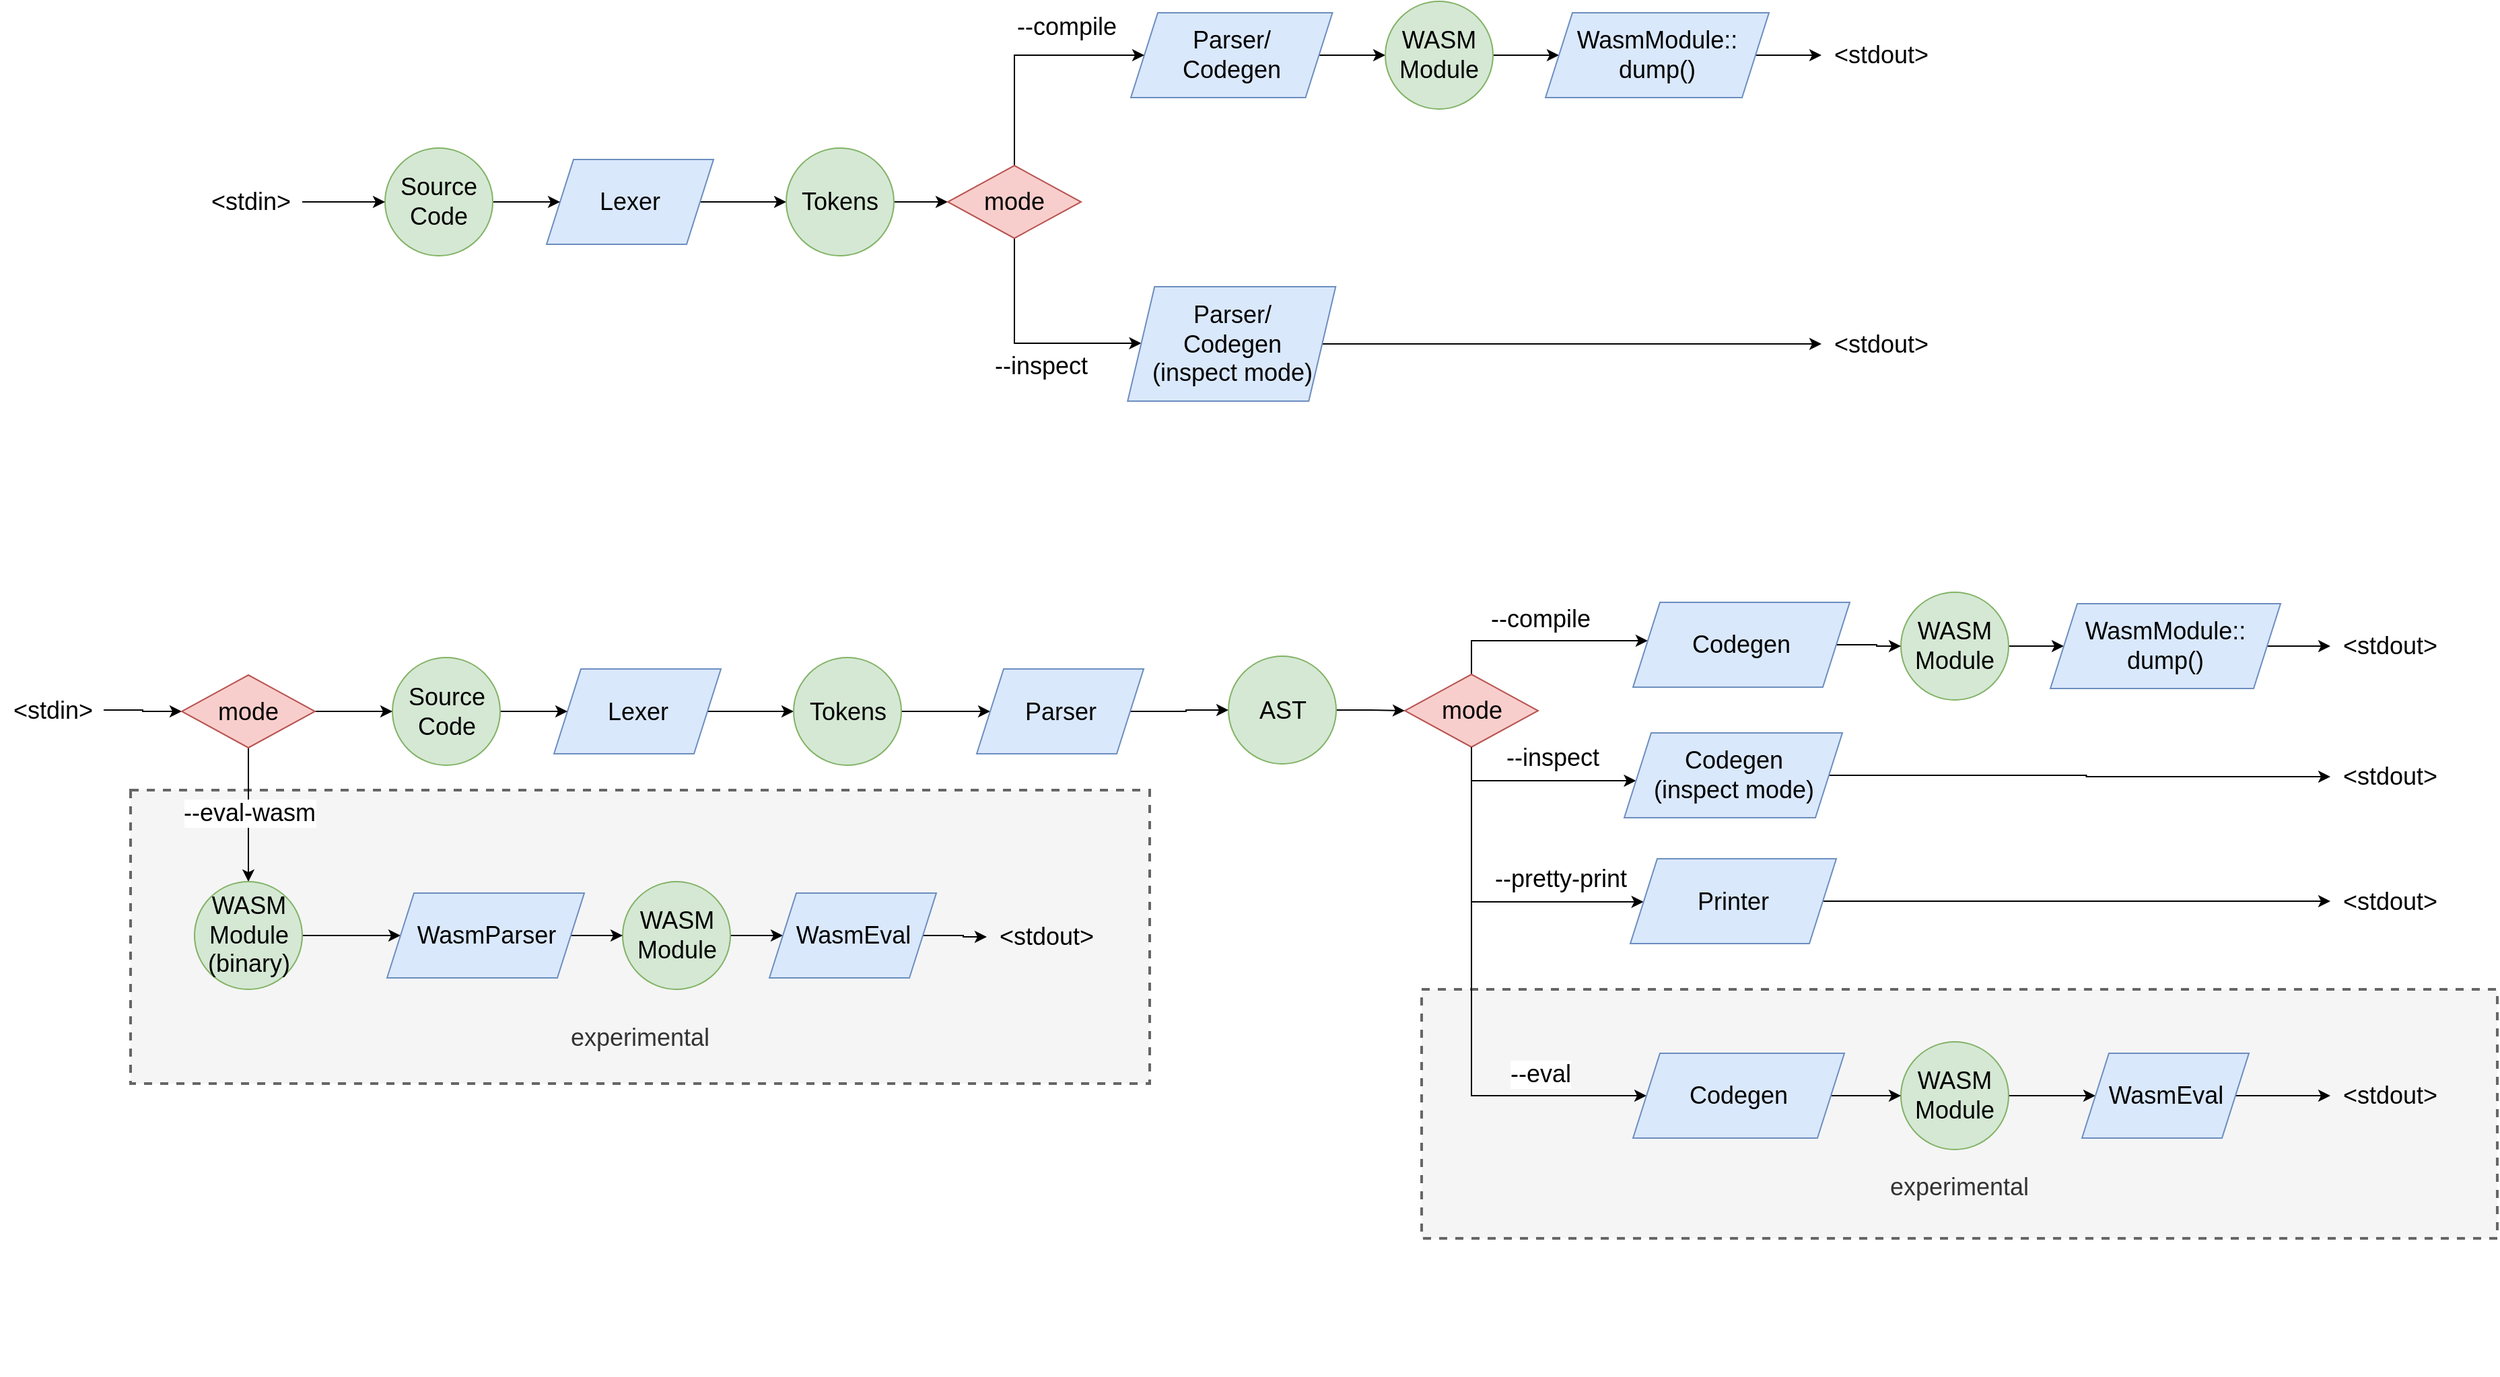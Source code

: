 <mxfile version="26.0.3">
  <diagram id="AbHQgqwoXXFSyTaT5g03" name="Page-7">
    <mxGraphModel dx="3058" dy="1113" grid="0" gridSize="10" guides="1" tooltips="1" connect="1" arrows="1" fold="1" page="0" pageScale="1" pageWidth="850" pageHeight="1100" math="0" shadow="0">
      <root>
        <mxCell id="0" />
        <mxCell id="1" parent="0" />
        <mxCell id="nTb2gCQwwD2bBDxWEyKQ-153" value="&lt;div&gt;&lt;br&gt;&lt;/div&gt;&lt;div&gt;&lt;br&gt;&lt;/div&gt;&lt;div&gt;&lt;br&gt;&lt;/div&gt;&lt;div&gt;&lt;br&gt;&lt;/div&gt;&lt;div&gt;&lt;br&gt;&lt;/div&gt;&lt;div&gt;&lt;br&gt;&lt;/div&gt;&lt;div&gt;&lt;br&gt;&lt;/div&gt;&lt;div&gt;&lt;br&gt;&lt;/div&gt;&lt;div&gt;&lt;br&gt;&lt;/div&gt;&lt;div&gt;&lt;br&gt;&lt;/div&gt;&lt;div&gt;&lt;br&gt;&lt;/div&gt;experimental&lt;div&gt;&lt;br&gt;&lt;/div&gt;&lt;div&gt;&lt;br&gt;&lt;/div&gt;&lt;div&gt;&lt;br&gt;&lt;/div&gt;&lt;div&gt;&lt;br&gt;&lt;/div&gt;&lt;div&gt;&lt;br&gt;&lt;/div&gt;&lt;div&gt;&lt;br&gt;&lt;/div&gt;" style="rounded=0;whiteSpace=wrap;html=1;dashed=1;strokeWidth=2;fillColor=#f5f5f5;fontColor=#333333;strokeColor=#666666;fontSize=18;" vertex="1" parent="1">
          <mxGeometry x="-3" y="1010" width="799" height="185" as="geometry" />
        </mxCell>
        <mxCell id="nTb2gCQwwD2bBDxWEyKQ-152" value="&lt;div&gt;&lt;br&gt;&lt;/div&gt;&lt;div&gt;&lt;br&gt;&lt;/div&gt;&lt;div&gt;&lt;br&gt;&lt;/div&gt;&lt;div&gt;&lt;br&gt;&lt;/div&gt;&lt;div&gt;&lt;br&gt;&lt;/div&gt;&lt;div&gt;&lt;br&gt;&lt;/div&gt;&lt;div&gt;&lt;br&gt;&lt;/div&gt;&lt;div&gt;&lt;br&gt;&lt;/div&gt;&lt;div&gt;&lt;br&gt;&lt;/div&gt;&lt;div&gt;&lt;br&gt;&lt;/div&gt;&lt;div&gt;&lt;br&gt;&lt;/div&gt;&lt;div&gt;&lt;br&gt;&lt;/div&gt;&lt;div&gt;&lt;br&gt;&lt;/div&gt;experimental&lt;div&gt;&lt;br&gt;&lt;/div&gt;&lt;div&gt;&lt;br&gt;&lt;/div&gt;&lt;div&gt;&lt;br&gt;&lt;/div&gt;&lt;div&gt;&lt;br&gt;&lt;/div&gt;&lt;div&gt;&lt;br&gt;&lt;/div&gt;&lt;div&gt;&lt;br&gt;&lt;/div&gt;" style="rounded=0;whiteSpace=wrap;html=1;dashed=1;strokeWidth=2;fillColor=#f5f5f5;fontColor=#333333;strokeColor=#666666;fontSize=18;" vertex="1" parent="1">
          <mxGeometry x="-962" y="862" width="757" height="218" as="geometry" />
        </mxCell>
        <mxCell id="nTb2gCQwwD2bBDxWEyKQ-57" style="edgeStyle=orthogonalEdgeStyle;rounded=0;orthogonalLoop=1;jettySize=auto;html=1;fontSize=18;fontStyle=0" edge="1" parent="1" source="nTb2gCQwwD2bBDxWEyKQ-5" target="nTb2gCQwwD2bBDxWEyKQ-8">
          <mxGeometry relative="1" as="geometry" />
        </mxCell>
        <mxCell id="nTb2gCQwwD2bBDxWEyKQ-5" value="Lexer" style="shape=parallelogram;perimeter=parallelogramPerimeter;whiteSpace=wrap;html=1;fixedSize=1;fontSize=18;fontStyle=0;fillColor=#dae8fc;strokeColor=#6c8ebf;" vertex="1" parent="1">
          <mxGeometry x="-653" y="393.5" width="124" height="63" as="geometry" />
        </mxCell>
        <mxCell id="nTb2gCQwwD2bBDxWEyKQ-7" style="edgeStyle=orthogonalEdgeStyle;rounded=0;orthogonalLoop=1;jettySize=auto;html=1;fontSize=18;fontStyle=0" edge="1" parent="1" source="nTb2gCQwwD2bBDxWEyKQ-6" target="nTb2gCQwwD2bBDxWEyKQ-5">
          <mxGeometry relative="1" as="geometry" />
        </mxCell>
        <mxCell id="nTb2gCQwwD2bBDxWEyKQ-6" value="Source&lt;div&gt;Code&lt;/div&gt;" style="ellipse;whiteSpace=wrap;html=1;aspect=fixed;fontSize=18;fontStyle=0;fillColor=#d5e8d4;strokeColor=#82b366;" vertex="1" parent="1">
          <mxGeometry x="-773" y="385" width="80" height="80" as="geometry" />
        </mxCell>
        <mxCell id="nTb2gCQwwD2bBDxWEyKQ-88" style="edgeStyle=orthogonalEdgeStyle;rounded=0;orthogonalLoop=1;jettySize=auto;html=1;fontSize=18;fontStyle=0" edge="1" parent="1" source="nTb2gCQwwD2bBDxWEyKQ-8" target="nTb2gCQwwD2bBDxWEyKQ-45">
          <mxGeometry relative="1" as="geometry" />
        </mxCell>
        <mxCell id="nTb2gCQwwD2bBDxWEyKQ-8" value="Tokens" style="ellipse;whiteSpace=wrap;html=1;aspect=fixed;fontSize=18;fontStyle=0;fillColor=#d5e8d4;strokeColor=#82b366;" vertex="1" parent="1">
          <mxGeometry x="-475" y="385" width="80" height="80" as="geometry" />
        </mxCell>
        <mxCell id="nTb2gCQwwD2bBDxWEyKQ-93" style="edgeStyle=orthogonalEdgeStyle;rounded=0;orthogonalLoop=1;jettySize=auto;html=1;fontSize=18;fontStyle=0" edge="1" parent="1" source="nTb2gCQwwD2bBDxWEyKQ-10" target="nTb2gCQwwD2bBDxWEyKQ-12">
          <mxGeometry relative="1" as="geometry" />
        </mxCell>
        <mxCell id="nTb2gCQwwD2bBDxWEyKQ-10" value="Parser/&lt;div&gt;Codegen&lt;/div&gt;" style="shape=parallelogram;perimeter=parallelogramPerimeter;whiteSpace=wrap;html=1;fixedSize=1;fontSize=18;fontStyle=0;fillColor=#dae8fc;strokeColor=#6c8ebf;" vertex="1" parent="1">
          <mxGeometry x="-219" y="284.5" width="149.75" height="63" as="geometry" />
        </mxCell>
        <mxCell id="nTb2gCQwwD2bBDxWEyKQ-15" style="edgeStyle=orthogonalEdgeStyle;rounded=0;orthogonalLoop=1;jettySize=auto;html=1;fontSize=18;fontStyle=0" edge="1" parent="1" source="nTb2gCQwwD2bBDxWEyKQ-12" target="nTb2gCQwwD2bBDxWEyKQ-13">
          <mxGeometry relative="1" as="geometry" />
        </mxCell>
        <mxCell id="nTb2gCQwwD2bBDxWEyKQ-12" value="WASM&lt;div&gt;Module&lt;/div&gt;" style="ellipse;whiteSpace=wrap;html=1;aspect=fixed;fontSize=18;fontStyle=0;fillColor=#d5e8d4;strokeColor=#82b366;" vertex="1" parent="1">
          <mxGeometry x="-30" y="276" width="80" height="80" as="geometry" />
        </mxCell>
        <mxCell id="nTb2gCQwwD2bBDxWEyKQ-22" style="edgeStyle=orthogonalEdgeStyle;rounded=0;orthogonalLoop=1;jettySize=auto;html=1;fontSize=18;fontStyle=0" edge="1" parent="1" source="nTb2gCQwwD2bBDxWEyKQ-13" target="nTb2gCQwwD2bBDxWEyKQ-21">
          <mxGeometry relative="1" as="geometry" />
        </mxCell>
        <mxCell id="nTb2gCQwwD2bBDxWEyKQ-13" value="WasmModule::&lt;div&gt;dump()&lt;/div&gt;" style="shape=parallelogram;perimeter=parallelogramPerimeter;whiteSpace=wrap;html=1;fixedSize=1;fontSize=18;fontStyle=0;fillColor=#dae8fc;strokeColor=#6c8ebf;" vertex="1" parent="1">
          <mxGeometry x="89" y="284.5" width="166" height="63" as="geometry" />
        </mxCell>
        <mxCell id="nTb2gCQwwD2bBDxWEyKQ-19" style="edgeStyle=orthogonalEdgeStyle;rounded=0;orthogonalLoop=1;jettySize=auto;html=1;fontSize=18;fontStyle=0" edge="1" parent="1" source="nTb2gCQwwD2bBDxWEyKQ-18" target="nTb2gCQwwD2bBDxWEyKQ-6">
          <mxGeometry relative="1" as="geometry" />
        </mxCell>
        <mxCell id="nTb2gCQwwD2bBDxWEyKQ-18" value="&amp;lt;stdin&amp;gt;" style="text;html=1;align=center;verticalAlign=middle;resizable=0;points=[];autosize=1;strokeColor=none;fillColor=none;fontSize=18;fontStyle=0" vertex="1" parent="1">
          <mxGeometry x="-911.5" y="408" width="77" height="34" as="geometry" />
        </mxCell>
        <mxCell id="nTb2gCQwwD2bBDxWEyKQ-21" value="&amp;lt;stdout&amp;gt;" style="text;html=1;align=center;verticalAlign=middle;resizable=0;points=[];autosize=1;strokeColor=none;fillColor=none;fontSize=18;fontStyle=0" vertex="1" parent="1">
          <mxGeometry x="294" y="299" width="88" height="34" as="geometry" />
        </mxCell>
        <mxCell id="nTb2gCQwwD2bBDxWEyKQ-89" style="edgeStyle=orthogonalEdgeStyle;rounded=0;orthogonalLoop=1;jettySize=auto;html=1;fontSize=18;fontStyle=0" edge="1" parent="1" source="nTb2gCQwwD2bBDxWEyKQ-45" target="nTb2gCQwwD2bBDxWEyKQ-10">
          <mxGeometry relative="1" as="geometry">
            <Array as="points">
              <mxPoint x="-305" y="316" />
            </Array>
          </mxGeometry>
        </mxCell>
        <mxCell id="nTb2gCQwwD2bBDxWEyKQ-91" value="--compile" style="edgeLabel;html=1;align=center;verticalAlign=middle;resizable=0;points=[];fontSize=18;fontStyle=0" vertex="1" connectable="0" parent="nTb2gCQwwD2bBDxWEyKQ-89">
          <mxGeometry x="-0.05" y="-4" relative="1" as="geometry">
            <mxPoint x="35" y="-25" as="offset" />
          </mxGeometry>
        </mxCell>
        <mxCell id="nTb2gCQwwD2bBDxWEyKQ-90" style="edgeStyle=orthogonalEdgeStyle;rounded=0;orthogonalLoop=1;jettySize=auto;html=1;fontSize=18;fontStyle=0" edge="1" parent="1" source="nTb2gCQwwD2bBDxWEyKQ-45" target="nTb2gCQwwD2bBDxWEyKQ-86">
          <mxGeometry relative="1" as="geometry">
            <Array as="points">
              <mxPoint x="-305" y="530" />
            </Array>
          </mxGeometry>
        </mxCell>
        <mxCell id="nTb2gCQwwD2bBDxWEyKQ-92" value="--inspect" style="edgeLabel;html=1;align=center;verticalAlign=middle;resizable=0;points=[];fontSize=18;fontStyle=0" vertex="1" connectable="0" parent="nTb2gCQwwD2bBDxWEyKQ-90">
          <mxGeometry x="0.188" y="-3" relative="1" as="geometry">
            <mxPoint x="-5" y="14" as="offset" />
          </mxGeometry>
        </mxCell>
        <mxCell id="nTb2gCQwwD2bBDxWEyKQ-45" value="mode" style="rhombus;whiteSpace=wrap;html=1;fontSize=18;fontStyle=0;fillColor=#f8cecc;strokeColor=#b85450;" vertex="1" parent="1">
          <mxGeometry x="-355" y="398" width="99" height="54" as="geometry" />
        </mxCell>
        <mxCell id="nTb2gCQwwD2bBDxWEyKQ-54" value="&amp;lt;stdout&amp;gt;" style="text;html=1;align=center;verticalAlign=middle;resizable=0;points=[];autosize=1;strokeColor=none;fillColor=none;fontSize=18;fontStyle=0" vertex="1" parent="1">
          <mxGeometry x="294" y="513.5" width="88" height="34" as="geometry" />
        </mxCell>
        <mxCell id="nTb2gCQwwD2bBDxWEyKQ-59" style="edgeStyle=orthogonalEdgeStyle;rounded=0;orthogonalLoop=1;jettySize=auto;html=1;fontSize=18;" edge="1" source="nTb2gCQwwD2bBDxWEyKQ-60" target="nTb2gCQwwD2bBDxWEyKQ-64" parent="1">
          <mxGeometry relative="1" as="geometry" />
        </mxCell>
        <mxCell id="nTb2gCQwwD2bBDxWEyKQ-60" value="Lexer" style="shape=parallelogram;perimeter=parallelogramPerimeter;whiteSpace=wrap;html=1;fixedSize=1;fontSize=18;fillColor=#dae8fc;strokeColor=#6c8ebf;" vertex="1" parent="1">
          <mxGeometry x="-647.5" y="772" width="124" height="63" as="geometry" />
        </mxCell>
        <mxCell id="nTb2gCQwwD2bBDxWEyKQ-61" style="edgeStyle=orthogonalEdgeStyle;rounded=0;orthogonalLoop=1;jettySize=auto;html=1;fontSize=18;" edge="1" source="nTb2gCQwwD2bBDxWEyKQ-62" target="nTb2gCQwwD2bBDxWEyKQ-60" parent="1">
          <mxGeometry relative="1" as="geometry" />
        </mxCell>
        <mxCell id="nTb2gCQwwD2bBDxWEyKQ-62" value="Source&lt;div&gt;Code&lt;/div&gt;" style="ellipse;whiteSpace=wrap;html=1;aspect=fixed;fontSize=18;fillColor=#d5e8d4;strokeColor=#82b366;" vertex="1" parent="1">
          <mxGeometry x="-767.5" y="763.5" width="80" height="80" as="geometry" />
        </mxCell>
        <mxCell id="nTb2gCQwwD2bBDxWEyKQ-63" style="edgeStyle=orthogonalEdgeStyle;rounded=0;orthogonalLoop=1;jettySize=auto;html=1;fontSize=18;" edge="1" source="nTb2gCQwwD2bBDxWEyKQ-64" target="nTb2gCQwwD2bBDxWEyKQ-66" parent="1">
          <mxGeometry relative="1" as="geometry" />
        </mxCell>
        <mxCell id="nTb2gCQwwD2bBDxWEyKQ-64" value="Tokens" style="ellipse;whiteSpace=wrap;html=1;aspect=fixed;fontSize=18;fillColor=#d5e8d4;strokeColor=#82b366;" vertex="1" parent="1">
          <mxGeometry x="-469.5" y="763.5" width="80" height="80" as="geometry" />
        </mxCell>
        <mxCell id="nTb2gCQwwD2bBDxWEyKQ-81" style="edgeStyle=orthogonalEdgeStyle;rounded=0;orthogonalLoop=1;jettySize=auto;html=1;fontSize=18;" edge="1" parent="1" source="nTb2gCQwwD2bBDxWEyKQ-66" target="nTb2gCQwwD2bBDxWEyKQ-80">
          <mxGeometry relative="1" as="geometry" />
        </mxCell>
        <mxCell id="nTb2gCQwwD2bBDxWEyKQ-66" value="Parser" style="shape=parallelogram;perimeter=parallelogramPerimeter;whiteSpace=wrap;html=1;fixedSize=1;fontSize=18;fillColor=#dae8fc;strokeColor=#6c8ebf;" vertex="1" parent="1">
          <mxGeometry x="-333.5" y="772" width="124" height="63" as="geometry" />
        </mxCell>
        <mxCell id="nTb2gCQwwD2bBDxWEyKQ-131" style="edgeStyle=orthogonalEdgeStyle;rounded=0;orthogonalLoop=1;jettySize=auto;html=1;fontSize=18;" edge="1" parent="1" source="nTb2gCQwwD2bBDxWEyKQ-72" target="nTb2gCQwwD2bBDxWEyKQ-130">
          <mxGeometry relative="1" as="geometry" />
        </mxCell>
        <mxCell id="nTb2gCQwwD2bBDxWEyKQ-72" value="&amp;lt;stdin&amp;gt;" style="text;html=1;align=center;verticalAlign=middle;resizable=0;points=[];autosize=1;strokeColor=none;fillColor=none;fontSize=18;" vertex="1" parent="1">
          <mxGeometry x="-1059" y="785.5" width="77" height="34" as="geometry" />
        </mxCell>
        <mxCell id="nTb2gCQwwD2bBDxWEyKQ-74" style="edgeStyle=orthogonalEdgeStyle;rounded=0;orthogonalLoop=1;jettySize=auto;html=1;exitX=0.5;exitY=0;exitDx=0;exitDy=0;fontSize=18;" edge="1" source="nTb2gCQwwD2bBDxWEyKQ-76" target="nTb2gCQwwD2bBDxWEyKQ-101" parent="1">
          <mxGeometry relative="1" as="geometry">
            <mxPoint x="-3.0" y="692" as="sourcePoint" />
            <mxPoint x="103.5" y="692" as="targetPoint" />
            <Array as="points">
              <mxPoint x="34" y="751" />
            </Array>
          </mxGeometry>
        </mxCell>
        <mxCell id="nTb2gCQwwD2bBDxWEyKQ-75" value="--compile" style="edgeLabel;html=1;align=center;verticalAlign=middle;resizable=0;points=[];fontSize=18;" vertex="1" connectable="0" parent="nTb2gCQwwD2bBDxWEyKQ-74">
          <mxGeometry x="-0.2" relative="1" as="geometry">
            <mxPoint x="13" y="-16" as="offset" />
          </mxGeometry>
        </mxCell>
        <mxCell id="nTb2gCQwwD2bBDxWEyKQ-107" style="edgeStyle=orthogonalEdgeStyle;rounded=0;orthogonalLoop=1;jettySize=auto;html=1;fontSize=18;" edge="1" parent="1" source="nTb2gCQwwD2bBDxWEyKQ-76" target="nTb2gCQwwD2bBDxWEyKQ-106">
          <mxGeometry relative="1" as="geometry">
            <Array as="points">
              <mxPoint x="34" y="945" />
            </Array>
          </mxGeometry>
        </mxCell>
        <mxCell id="nTb2gCQwwD2bBDxWEyKQ-110" value="--pretty-print" style="edgeLabel;html=1;align=center;verticalAlign=middle;resizable=0;points=[];fontSize=18;" vertex="1" connectable="0" parent="nTb2gCQwwD2bBDxWEyKQ-107">
          <mxGeometry x="0.633" y="3" relative="1" as="geometry">
            <mxPoint x="-18" y="-14" as="offset" />
          </mxGeometry>
        </mxCell>
        <mxCell id="nTb2gCQwwD2bBDxWEyKQ-115" style="edgeStyle=orthogonalEdgeStyle;rounded=0;orthogonalLoop=1;jettySize=auto;html=1;fontSize=18;" edge="1" parent="1" source="nTb2gCQwwD2bBDxWEyKQ-76" target="nTb2gCQwwD2bBDxWEyKQ-119">
          <mxGeometry relative="1" as="geometry">
            <mxPoint x="119.6" y="1043.053" as="targetPoint" />
            <Array as="points">
              <mxPoint x="34" y="1089" />
            </Array>
          </mxGeometry>
        </mxCell>
        <mxCell id="nTb2gCQwwD2bBDxWEyKQ-116" value="--eval" style="edgeLabel;html=1;align=center;verticalAlign=middle;resizable=0;points=[];fontSize=18;" vertex="1" connectable="0" parent="nTb2gCQwwD2bBDxWEyKQ-115">
          <mxGeometry x="0.621" y="1" relative="1" as="geometry">
            <mxPoint x="-6" y="-15" as="offset" />
          </mxGeometry>
        </mxCell>
        <mxCell id="nTb2gCQwwD2bBDxWEyKQ-76" value="mode" style="rhombus;whiteSpace=wrap;html=1;fontSize=18;fillColor=#f8cecc;strokeColor=#b85450;" vertex="1" parent="1">
          <mxGeometry x="-15.5" y="776" width="99" height="54" as="geometry" />
        </mxCell>
        <mxCell id="nTb2gCQwwD2bBDxWEyKQ-77" value="&amp;lt;stdout&amp;gt;" style="text;html=1;align=center;verticalAlign=middle;resizable=0;points=[];autosize=1;strokeColor=none;fillColor=none;fontSize=18;" vertex="1" parent="1">
          <mxGeometry x="672" y="835" width="88" height="34" as="geometry" />
        </mxCell>
        <mxCell id="nTb2gCQwwD2bBDxWEyKQ-78" style="edgeStyle=orthogonalEdgeStyle;rounded=0;orthogonalLoop=1;jettySize=auto;html=1;fontSize=18;" edge="1" source="nTb2gCQwwD2bBDxWEyKQ-76" target="nTb2gCQwwD2bBDxWEyKQ-103" parent="1">
          <mxGeometry relative="1" as="geometry">
            <mxPoint x="83.5" y="909" as="sourcePoint" />
            <mxPoint x="110.111" y="909" as="targetPoint" />
            <Array as="points">
              <mxPoint x="34" y="855" />
            </Array>
          </mxGeometry>
        </mxCell>
        <mxCell id="nTb2gCQwwD2bBDxWEyKQ-79" value="--inspect" style="edgeLabel;html=1;align=center;verticalAlign=middle;resizable=0;points=[];fontSize=18;" vertex="1" connectable="0" parent="nTb2gCQwwD2bBDxWEyKQ-78">
          <mxGeometry x="-0.2" relative="1" as="geometry">
            <mxPoint x="26" y="-17" as="offset" />
          </mxGeometry>
        </mxCell>
        <mxCell id="nTb2gCQwwD2bBDxWEyKQ-83" style="edgeStyle=orthogonalEdgeStyle;rounded=0;orthogonalLoop=1;jettySize=auto;html=1;fontSize=18;" edge="1" parent="1" source="nTb2gCQwwD2bBDxWEyKQ-80" target="nTb2gCQwwD2bBDxWEyKQ-76">
          <mxGeometry relative="1" as="geometry">
            <mxPoint x="-190.5" y="804" as="targetPoint" />
          </mxGeometry>
        </mxCell>
        <mxCell id="nTb2gCQwwD2bBDxWEyKQ-80" value="AST" style="ellipse;whiteSpace=wrap;html=1;aspect=fixed;fontSize=18;fillColor=#d5e8d4;strokeColor=#82b366;" vertex="1" parent="1">
          <mxGeometry x="-146.5" y="762.5" width="80" height="80" as="geometry" />
        </mxCell>
        <mxCell id="nTb2gCQwwD2bBDxWEyKQ-94" style="edgeStyle=orthogonalEdgeStyle;rounded=0;orthogonalLoop=1;jettySize=auto;html=1;fontSize=18;fontStyle=0" edge="1" parent="1" source="nTb2gCQwwD2bBDxWEyKQ-86" target="nTb2gCQwwD2bBDxWEyKQ-54">
          <mxGeometry relative="1" as="geometry" />
        </mxCell>
        <mxCell id="nTb2gCQwwD2bBDxWEyKQ-86" value="Parser/&lt;div&gt;Codegen&lt;div&gt;(inspect mode)&lt;/div&gt;&lt;/div&gt;" style="shape=parallelogram;perimeter=parallelogramPerimeter;whiteSpace=wrap;html=1;fixedSize=1;fontSize=18;fontStyle=0;fillColor=#dae8fc;strokeColor=#6c8ebf;" vertex="1" parent="1">
          <mxGeometry x="-221.37" y="488" width="154.5" height="85" as="geometry" />
        </mxCell>
        <mxCell id="nTb2gCQwwD2bBDxWEyKQ-95" style="edgeStyle=orthogonalEdgeStyle;rounded=0;orthogonalLoop=1;jettySize=auto;html=1;fontSize=18;" edge="1" source="nTb2gCQwwD2bBDxWEyKQ-96" target="nTb2gCQwwD2bBDxWEyKQ-98" parent="1">
          <mxGeometry relative="1" as="geometry" />
        </mxCell>
        <mxCell id="nTb2gCQwwD2bBDxWEyKQ-96" value="WASM&lt;div&gt;Module&lt;/div&gt;" style="ellipse;whiteSpace=wrap;html=1;aspect=fixed;fontSize=18;fillColor=#d5e8d4;strokeColor=#82b366;" vertex="1" parent="1">
          <mxGeometry x="353" y="715" width="80" height="80" as="geometry" />
        </mxCell>
        <mxCell id="nTb2gCQwwD2bBDxWEyKQ-97" style="edgeStyle=orthogonalEdgeStyle;rounded=0;orthogonalLoop=1;jettySize=auto;html=1;fontSize=18;" edge="1" source="nTb2gCQwwD2bBDxWEyKQ-98" target="nTb2gCQwwD2bBDxWEyKQ-99" parent="1">
          <mxGeometry relative="1" as="geometry" />
        </mxCell>
        <mxCell id="nTb2gCQwwD2bBDxWEyKQ-98" value="WasmModule::&lt;div&gt;dump()&lt;/div&gt;" style="shape=parallelogram;perimeter=parallelogramPerimeter;whiteSpace=wrap;html=1;fixedSize=1;fontSize=18;fillColor=#dae8fc;strokeColor=#6c8ebf;" vertex="1" parent="1">
          <mxGeometry x="464" y="723.5" width="171" height="63" as="geometry" />
        </mxCell>
        <mxCell id="nTb2gCQwwD2bBDxWEyKQ-99" value="&amp;lt;stdout&amp;gt;" style="text;html=1;align=center;verticalAlign=middle;resizable=0;points=[];autosize=1;strokeColor=none;fillColor=none;fontSize=18;" vertex="1" parent="1">
          <mxGeometry x="672" y="738" width="88" height="34" as="geometry" />
        </mxCell>
        <mxCell id="nTb2gCQwwD2bBDxWEyKQ-102" style="edgeStyle=orthogonalEdgeStyle;rounded=0;orthogonalLoop=1;jettySize=auto;html=1;fontSize=18;" edge="1" parent="1" source="nTb2gCQwwD2bBDxWEyKQ-101" target="nTb2gCQwwD2bBDxWEyKQ-96">
          <mxGeometry relative="1" as="geometry" />
        </mxCell>
        <mxCell id="nTb2gCQwwD2bBDxWEyKQ-101" value="Codegen" style="shape=parallelogram;perimeter=parallelogramPerimeter;whiteSpace=wrap;html=1;fixedSize=1;fontSize=18;fillColor=#dae8fc;strokeColor=#6c8ebf;" vertex="1" parent="1">
          <mxGeometry x="154" y="722.5" width="161" height="63" as="geometry" />
        </mxCell>
        <mxCell id="nTb2gCQwwD2bBDxWEyKQ-105" style="edgeStyle=orthogonalEdgeStyle;rounded=0;orthogonalLoop=1;jettySize=auto;html=1;fontSize=18;" edge="1" parent="1" source="nTb2gCQwwD2bBDxWEyKQ-103" target="nTb2gCQwwD2bBDxWEyKQ-77">
          <mxGeometry relative="1" as="geometry" />
        </mxCell>
        <mxCell id="nTb2gCQwwD2bBDxWEyKQ-103" value="Codegen&lt;div&gt;(inspect mode)&lt;/div&gt;" style="shape=parallelogram;perimeter=parallelogramPerimeter;whiteSpace=wrap;html=1;fixedSize=1;fontSize=18;fillColor=#dae8fc;strokeColor=#6c8ebf;" vertex="1" parent="1">
          <mxGeometry x="147.5" y="819.5" width="162" height="63" as="geometry" />
        </mxCell>
        <mxCell id="nTb2gCQwwD2bBDxWEyKQ-109" style="edgeStyle=orthogonalEdgeStyle;rounded=0;orthogonalLoop=1;jettySize=auto;html=1;fontSize=18;" edge="1" parent="1" source="nTb2gCQwwD2bBDxWEyKQ-106" target="nTb2gCQwwD2bBDxWEyKQ-108">
          <mxGeometry relative="1" as="geometry" />
        </mxCell>
        <mxCell id="nTb2gCQwwD2bBDxWEyKQ-106" value="Printer" style="shape=parallelogram;perimeter=parallelogramPerimeter;whiteSpace=wrap;html=1;fixedSize=1;fontSize=18;fillColor=#dae8fc;strokeColor=#6c8ebf;" vertex="1" parent="1">
          <mxGeometry x="152" y="913" width="153" height="63" as="geometry" />
        </mxCell>
        <mxCell id="nTb2gCQwwD2bBDxWEyKQ-108" value="&amp;lt;stdout&amp;gt;" style="text;html=1;align=center;verticalAlign=middle;resizable=0;points=[];autosize=1;strokeColor=none;fillColor=none;fontSize=18;" vertex="1" parent="1">
          <mxGeometry x="672" y="927.5" width="88" height="34" as="geometry" />
        </mxCell>
        <mxCell id="nTb2gCQwwD2bBDxWEyKQ-121" style="edgeStyle=orthogonalEdgeStyle;rounded=0;orthogonalLoop=1;jettySize=auto;html=1;fontSize=18;" edge="1" parent="1" source="nTb2gCQwwD2bBDxWEyKQ-117" target="nTb2gCQwwD2bBDxWEyKQ-120">
          <mxGeometry relative="1" as="geometry" />
        </mxCell>
        <mxCell id="nTb2gCQwwD2bBDxWEyKQ-117" value="WASM&lt;div&gt;Module&lt;/div&gt;" style="ellipse;whiteSpace=wrap;html=1;aspect=fixed;fontSize=18;fillColor=#d5e8d4;strokeColor=#82b366;" vertex="1" parent="1">
          <mxGeometry x="353" y="1049" width="80" height="80" as="geometry" />
        </mxCell>
        <mxCell id="nTb2gCQwwD2bBDxWEyKQ-118" style="edgeStyle=orthogonalEdgeStyle;rounded=0;orthogonalLoop=1;jettySize=auto;html=1;fontSize=18;" edge="1" source="nTb2gCQwwD2bBDxWEyKQ-119" target="nTb2gCQwwD2bBDxWEyKQ-117" parent="1">
          <mxGeometry relative="1" as="geometry" />
        </mxCell>
        <mxCell id="nTb2gCQwwD2bBDxWEyKQ-119" value="Codegen" style="shape=parallelogram;perimeter=parallelogramPerimeter;whiteSpace=wrap;html=1;fixedSize=1;fontSize=18;fillColor=#dae8fc;strokeColor=#6c8ebf;" vertex="1" parent="1">
          <mxGeometry x="154" y="1057.5" width="157" height="63" as="geometry" />
        </mxCell>
        <mxCell id="nTb2gCQwwD2bBDxWEyKQ-154" style="edgeStyle=orthogonalEdgeStyle;rounded=0;orthogonalLoop=1;jettySize=auto;html=1;" edge="1" parent="1" source="nTb2gCQwwD2bBDxWEyKQ-120" target="nTb2gCQwwD2bBDxWEyKQ-122">
          <mxGeometry relative="1" as="geometry" />
        </mxCell>
        <mxCell id="nTb2gCQwwD2bBDxWEyKQ-120" value="WasmEval" style="shape=parallelogram;perimeter=parallelogramPerimeter;whiteSpace=wrap;html=1;fixedSize=1;fontSize=18;fillColor=#dae8fc;strokeColor=#6c8ebf;" vertex="1" parent="1">
          <mxGeometry x="487.5" y="1057.5" width="124" height="63" as="geometry" />
        </mxCell>
        <mxCell id="nTb2gCQwwD2bBDxWEyKQ-122" value="&amp;lt;stdout&amp;gt;" style="text;html=1;align=center;verticalAlign=middle;resizable=0;points=[];autosize=1;strokeColor=none;fillColor=none;fontSize=18;" vertex="1" parent="1">
          <mxGeometry x="672" y="1072" width="88" height="34" as="geometry" />
        </mxCell>
        <mxCell id="nTb2gCQwwD2bBDxWEyKQ-132" style="edgeStyle=orthogonalEdgeStyle;rounded=0;orthogonalLoop=1;jettySize=auto;html=1;fontSize=18;" edge="1" parent="1" source="nTb2gCQwwD2bBDxWEyKQ-130" target="nTb2gCQwwD2bBDxWEyKQ-62">
          <mxGeometry relative="1" as="geometry" />
        </mxCell>
        <mxCell id="nTb2gCQwwD2bBDxWEyKQ-133" style="edgeStyle=orthogonalEdgeStyle;rounded=0;orthogonalLoop=1;jettySize=auto;html=1;fontSize=18;" edge="1" parent="1" source="nTb2gCQwwD2bBDxWEyKQ-130" target="nTb2gCQwwD2bBDxWEyKQ-144">
          <mxGeometry relative="1" as="geometry">
            <mxPoint x="-901" y="916" as="targetPoint" />
          </mxGeometry>
        </mxCell>
        <mxCell id="nTb2gCQwwD2bBDxWEyKQ-143" value="--eval-wasm" style="edgeLabel;html=1;align=center;verticalAlign=middle;resizable=0;points=[];fontSize=18;" vertex="1" connectable="0" parent="nTb2gCQwwD2bBDxWEyKQ-133">
          <mxGeometry x="0.086" y="-1" relative="1" as="geometry">
            <mxPoint x="1" y="-6" as="offset" />
          </mxGeometry>
        </mxCell>
        <mxCell id="nTb2gCQwwD2bBDxWEyKQ-130" value="mode" style="rhombus;whiteSpace=wrap;html=1;fontSize=18;fillColor=#f8cecc;strokeColor=#b85450;" vertex="1" parent="1">
          <mxGeometry x="-924" y="776.5" width="99" height="54" as="geometry" />
        </mxCell>
        <mxCell id="nTb2gCQwwD2bBDxWEyKQ-137" style="edgeStyle=orthogonalEdgeStyle;rounded=0;orthogonalLoop=1;jettySize=auto;html=1;fontSize=18;" edge="1" parent="1" source="nTb2gCQwwD2bBDxWEyKQ-138" target="nTb2gCQwwD2bBDxWEyKQ-140">
          <mxGeometry relative="1" as="geometry" />
        </mxCell>
        <mxCell id="nTb2gCQwwD2bBDxWEyKQ-138" value="WASM&lt;div&gt;Module&lt;/div&gt;" style="ellipse;whiteSpace=wrap;html=1;aspect=fixed;fontSize=18;fillColor=#d5e8d4;strokeColor=#82b366;" vertex="1" parent="1">
          <mxGeometry x="-596.5" y="930" width="80" height="80" as="geometry" />
        </mxCell>
        <mxCell id="nTb2gCQwwD2bBDxWEyKQ-139" style="edgeStyle=orthogonalEdgeStyle;rounded=0;orthogonalLoop=1;jettySize=auto;html=1;fontSize=18;" edge="1" parent="1" source="nTb2gCQwwD2bBDxWEyKQ-140" target="nTb2gCQwwD2bBDxWEyKQ-141">
          <mxGeometry relative="1" as="geometry" />
        </mxCell>
        <mxCell id="nTb2gCQwwD2bBDxWEyKQ-140" value="WasmEval" style="shape=parallelogram;perimeter=parallelogramPerimeter;whiteSpace=wrap;html=1;fixedSize=1;fontSize=18;fillColor=#dae8fc;strokeColor=#6c8ebf;" vertex="1" parent="1">
          <mxGeometry x="-487.5" y="938.5" width="124" height="63" as="geometry" />
        </mxCell>
        <mxCell id="nTb2gCQwwD2bBDxWEyKQ-141" value="&amp;lt;stdout&amp;gt;" style="text;html=1;align=center;verticalAlign=middle;resizable=0;points=[];autosize=1;strokeColor=none;fillColor=none;fontSize=18;" vertex="1" parent="1">
          <mxGeometry x="-326" y="954" width="88" height="34" as="geometry" />
        </mxCell>
        <mxCell id="nTb2gCQwwD2bBDxWEyKQ-146" style="edgeStyle=orthogonalEdgeStyle;rounded=0;orthogonalLoop=1;jettySize=auto;html=1;fontSize=18;" edge="1" parent="1" source="nTb2gCQwwD2bBDxWEyKQ-144" target="nTb2gCQwwD2bBDxWEyKQ-145">
          <mxGeometry relative="1" as="geometry" />
        </mxCell>
        <mxCell id="nTb2gCQwwD2bBDxWEyKQ-144" value="WASM&lt;div&gt;Module&lt;/div&gt;&lt;div&gt;(binary)&lt;/div&gt;" style="ellipse;whiteSpace=wrap;html=1;aspect=fixed;fontSize=18;fillColor=#d5e8d4;strokeColor=#82b366;" vertex="1" parent="1">
          <mxGeometry x="-914.5" y="930" width="80" height="80" as="geometry" />
        </mxCell>
        <mxCell id="nTb2gCQwwD2bBDxWEyKQ-147" style="edgeStyle=orthogonalEdgeStyle;rounded=0;orthogonalLoop=1;jettySize=auto;html=1;fontSize=18;" edge="1" parent="1" source="nTb2gCQwwD2bBDxWEyKQ-145" target="nTb2gCQwwD2bBDxWEyKQ-138">
          <mxGeometry relative="1" as="geometry" />
        </mxCell>
        <mxCell id="nTb2gCQwwD2bBDxWEyKQ-145" value="WasmParser" style="shape=parallelogram;perimeter=parallelogramPerimeter;whiteSpace=wrap;html=1;fixedSize=1;fontSize=18;fillColor=#dae8fc;strokeColor=#6c8ebf;" vertex="1" parent="1">
          <mxGeometry x="-771.5" y="938.5" width="146.5" height="63" as="geometry" />
        </mxCell>
      </root>
    </mxGraphModel>
  </diagram>
</mxfile>
